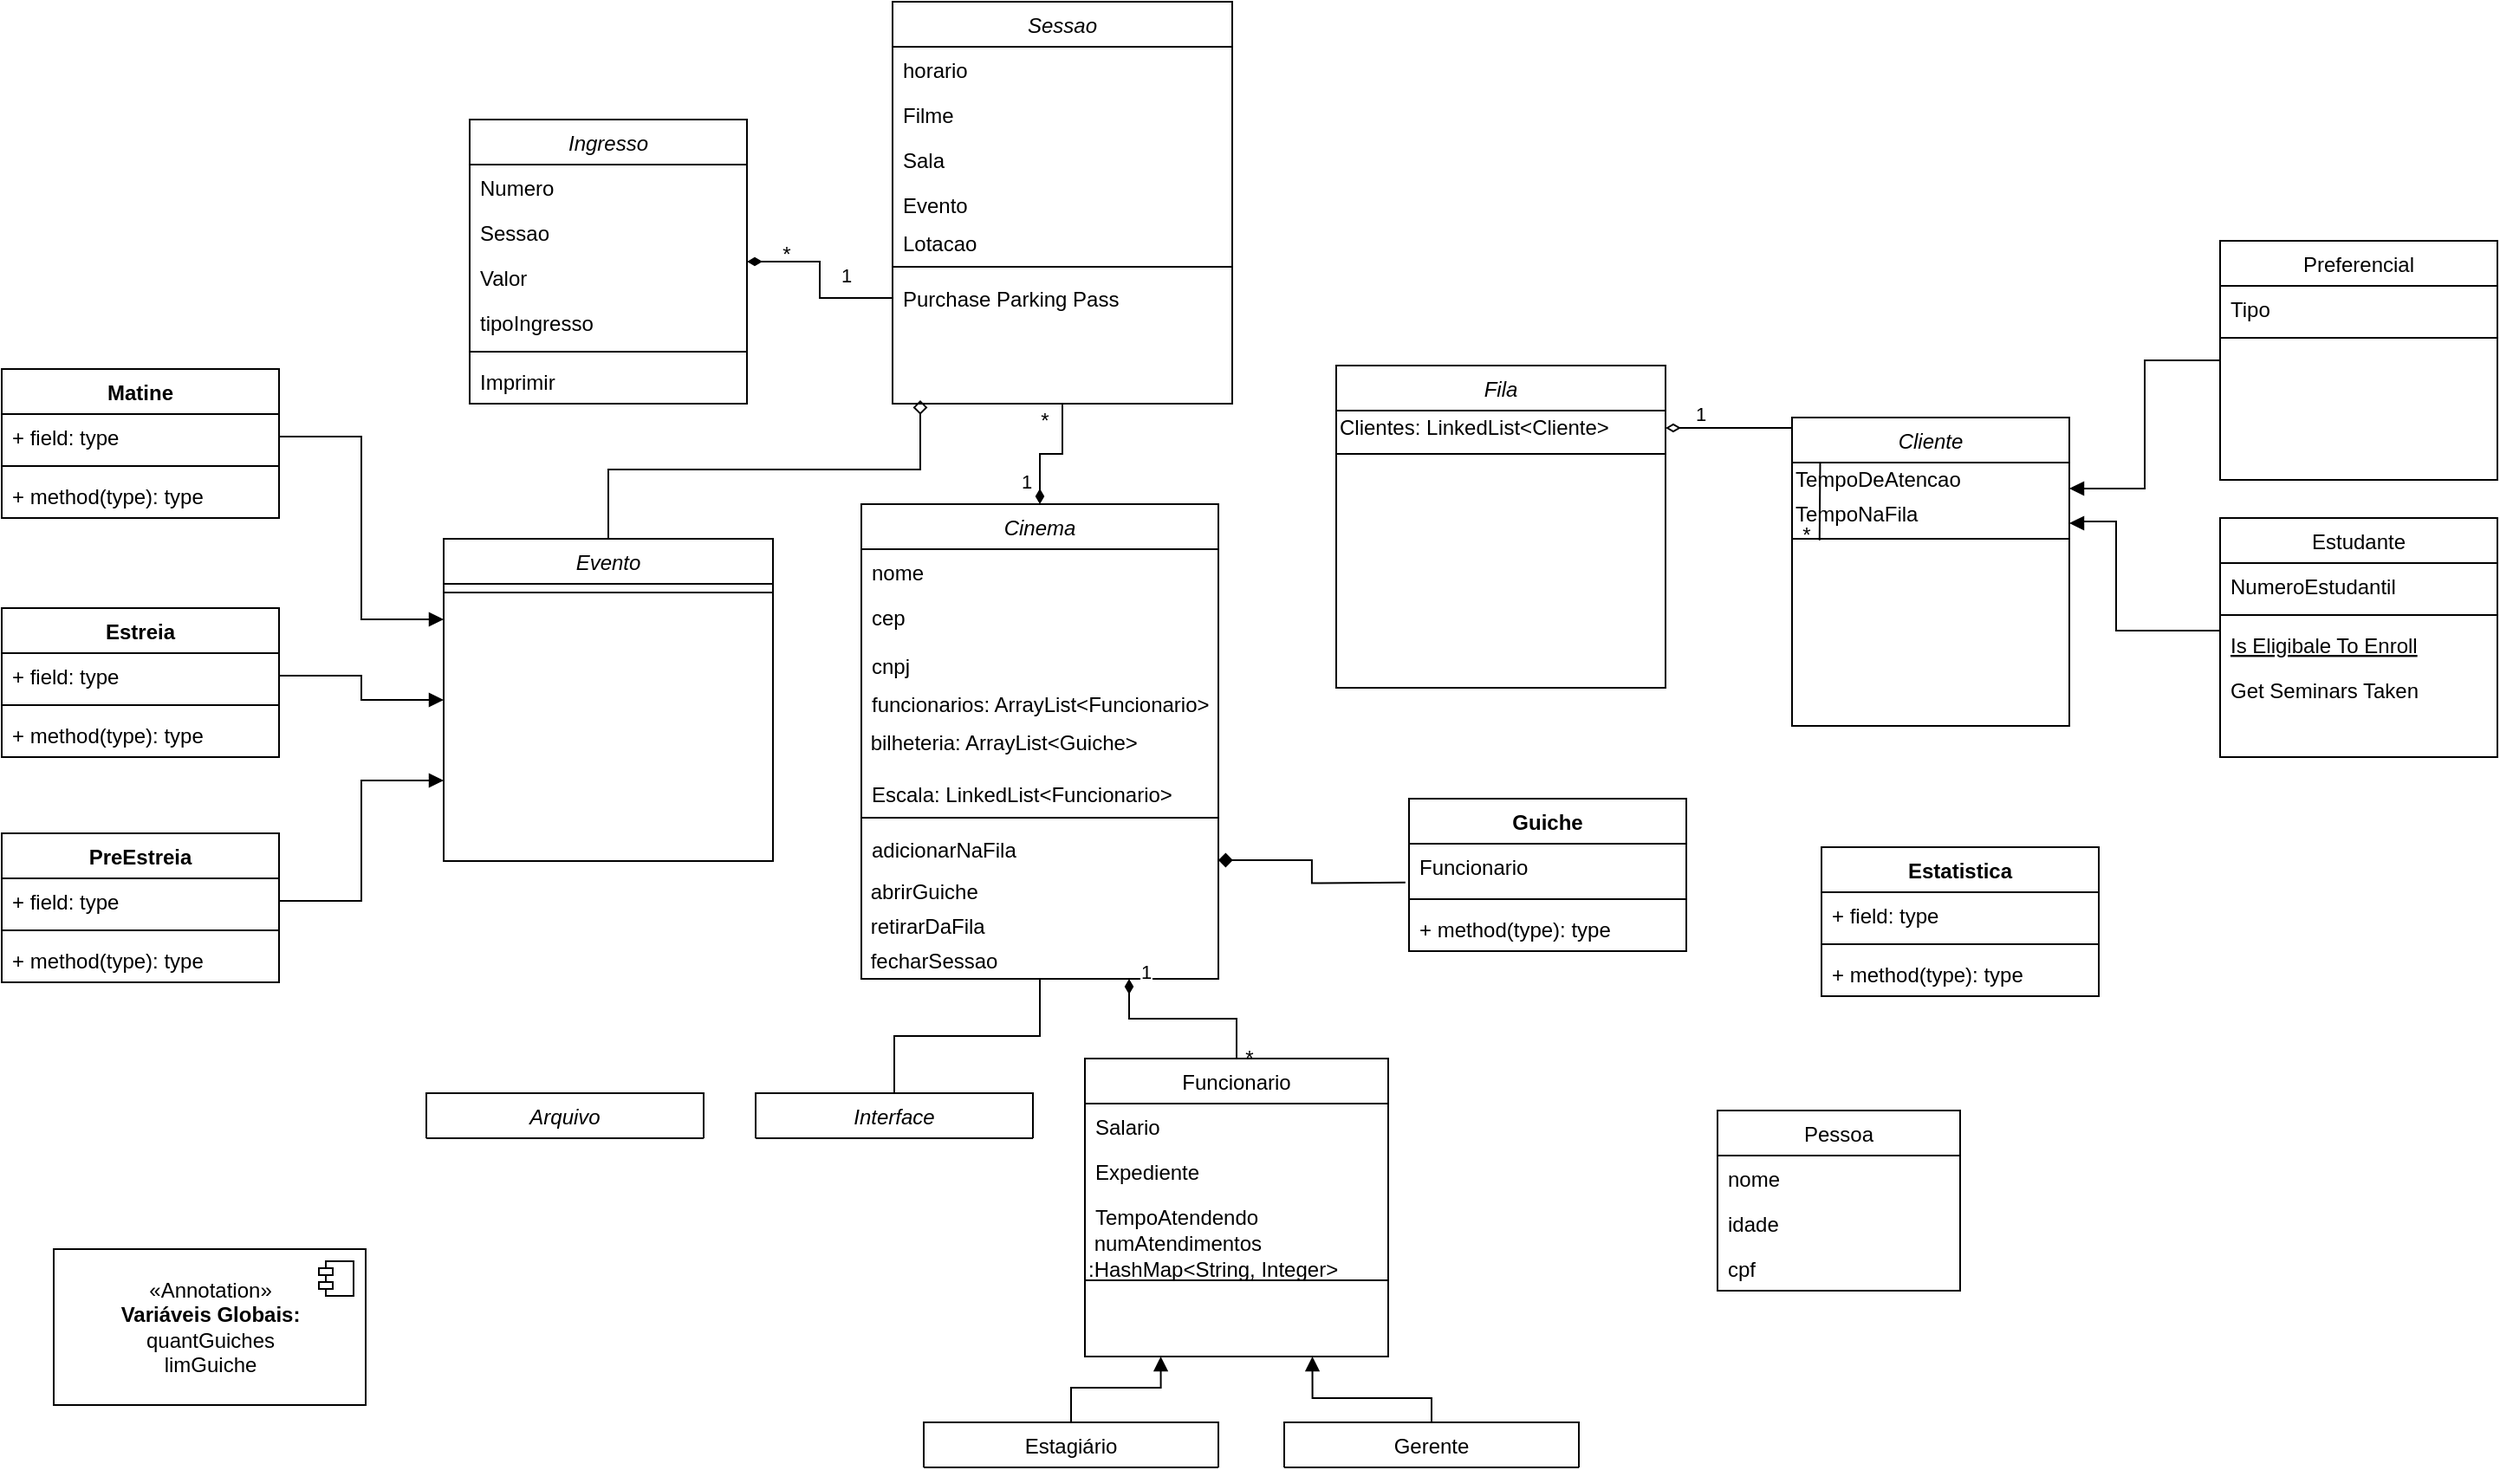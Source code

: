 <mxfile version="13.6.2" type="device"><diagram id="C5RBs43oDa-KdzZeNtuy" name="Page-1"><mxGraphModel dx="2309" dy="2045" grid="1" gridSize="10" guides="1" tooltips="1" connect="1" arrows="1" fold="1" page="1" pageScale="1" pageWidth="827" pageHeight="1169" math="0" shadow="0"><root><mxCell id="WIyWlLk6GJQsqaUBKTNV-0"/><mxCell id="WIyWlLk6GJQsqaUBKTNV-1" parent="WIyWlLk6GJQsqaUBKTNV-0"/><mxCell id="8qAy47D_U7EYgPTvXpOX-79" value="" style="edgeStyle=orthogonalEdgeStyle;rounded=0;orthogonalLoop=1;jettySize=auto;html=1;endArrow=none;endFill=0;startArrow=none;startFill=0;" parent="WIyWlLk6GJQsqaUBKTNV-1" source="8qAy47D_U7EYgPTvXpOX-54" target="8qAy47D_U7EYgPTvXpOX-73" edge="1"><mxGeometry relative="1" as="geometry"/></mxCell><mxCell id="17VTfdIUhDgHGb9qxA4u-7" style="edgeStyle=orthogonalEdgeStyle;rounded=0;orthogonalLoop=1;jettySize=auto;html=1;exitX=0.75;exitY=1;exitDx=0;exitDy=0;endArrow=none;endFill=0;startArrow=diamondThin;startFill=1;" parent="WIyWlLk6GJQsqaUBKTNV-1" source="8qAy47D_U7EYgPTvXpOX-54" target="zkfFHV4jXpPFQw0GAbJ--13" edge="1"><mxGeometry relative="1" as="geometry"/></mxCell><mxCell id="LF2owxtLuKsWLUIwZR2j-2" style="edgeStyle=orthogonalEdgeStyle;rounded=0;orthogonalLoop=1;jettySize=auto;html=1;exitX=0.5;exitY=0;exitDx=0;exitDy=0;entryX=0.5;entryY=1;entryDx=0;entryDy=0;startArrow=diamondThin;startFill=1;endArrow=none;endFill=0;" parent="WIyWlLk6GJQsqaUBKTNV-1" source="8qAy47D_U7EYgPTvXpOX-54" target="0bNSkPwAPcZ9fT7OjKnV-0" edge="1"><mxGeometry relative="1" as="geometry"/></mxCell><mxCell id="LF2owxtLuKsWLUIwZR2j-1" style="edgeStyle=orthogonalEdgeStyle;rounded=0;orthogonalLoop=1;jettySize=auto;html=1;exitX=0.75;exitY=1;exitDx=0;exitDy=0;entryX=0.5;entryY=0;entryDx=0;entryDy=0;endArrow=none;endFill=0;startArrow=block;startFill=1;" parent="WIyWlLk6GJQsqaUBKTNV-1" source="zkfFHV4jXpPFQw0GAbJ--13" target="8qAy47D_U7EYgPTvXpOX-42" edge="1"><mxGeometry relative="1" as="geometry"><Array as="points"><mxPoint x="436" y="76"/><mxPoint x="505" y="76"/></Array></mxGeometry></mxCell><mxCell id="17VTfdIUhDgHGb9qxA4u-20" style="edgeStyle=orthogonalEdgeStyle;rounded=0;orthogonalLoop=1;jettySize=auto;html=1;entryX=0;entryY=0.192;entryDx=0;entryDy=0;entryPerimeter=0;endArrow=none;endFill=0;startArrow=block;startFill=1;exitX=1;exitY=0.75;exitDx=0;exitDy=0;" parent="WIyWlLk6GJQsqaUBKTNV-1" source="17VTfdIUhDgHGb9qxA4u-25" target="8qAy47D_U7EYgPTvXpOX-31" edge="1"><mxGeometry relative="1" as="geometry"><mxPoint x="880" y="-425" as="sourcePoint"/><Array as="points"><mxPoint x="880" y="-429"/><mxPoint x="880" y="-430"/><mxPoint x="900" y="-430"/><mxPoint x="900" y="-367"/></Array></mxGeometry></mxCell><mxCell id="17VTfdIUhDgHGb9qxA4u-21" style="edgeStyle=orthogonalEdgeStyle;rounded=0;orthogonalLoop=1;jettySize=auto;html=1;exitX=1;exitY=0.75;exitDx=0;exitDy=0;entryX=0;entryY=0.5;entryDx=0;entryDy=0;endArrow=none;endFill=0;startArrow=block;startFill=1;" parent="WIyWlLk6GJQsqaUBKTNV-1" source="LF2owxtLuKsWLUIwZR2j-63" target="8qAy47D_U7EYgPTvXpOX-20" edge="1"><mxGeometry relative="1" as="geometry"><mxPoint x="890" y="-451" as="sourcePoint"/></mxGeometry></mxCell><mxCell id="17VTfdIUhDgHGb9qxA4u-23" style="edgeStyle=orthogonalEdgeStyle;rounded=0;orthogonalLoop=1;jettySize=auto;html=1;exitX=1;exitY=0.5;exitDx=0;exitDy=0;entryX=-0.007;entryY=0.724;entryDx=0;entryDy=0;entryPerimeter=0;endArrow=none;endFill=0;startArrow=diamondThin;startFill=0;" parent="WIyWlLk6GJQsqaUBKTNV-1" source="17VTfdIUhDgHGb9qxA4u-8" edge="1"><mxGeometry relative="1" as="geometry"><mxPoint x="728.88" y="-419.176" as="targetPoint"/></mxGeometry></mxCell><mxCell id="LF2owxtLuKsWLUIwZR2j-56" style="edgeStyle=orthogonalEdgeStyle;rounded=0;orthogonalLoop=1;jettySize=auto;html=1;entryX=0.25;entryY=1;entryDx=0;entryDy=0;startArrow=none;startFill=0;endArrow=block;endFill=1;" parent="WIyWlLk6GJQsqaUBKTNV-1" source="8qAy47D_U7EYgPTvXpOX-15" target="zkfFHV4jXpPFQw0GAbJ--13" edge="1"><mxGeometry relative="1" as="geometry"/></mxCell><mxCell id="8qAy47D_U7EYgPTvXpOX-15" value="Estagiário" style="swimlane;fontStyle=0;align=center;verticalAlign=top;childLayout=stackLayout;horizontal=1;startSize=26;horizontalStack=0;resizeParent=1;resizeLast=0;collapsible=1;marginBottom=0;rounded=0;shadow=0;strokeWidth=1;" parent="WIyWlLk6GJQsqaUBKTNV-1" vertex="1" collapsed="1"><mxGeometry x="212" y="90" width="170" height="26" as="geometry"><mxRectangle x="212" y="90" width="160" height="86" as="alternateBounds"/></mxGeometry></mxCell><mxCell id="8qAy47D_U7EYgPTvXpOX-18" value="" style="line;html=1;strokeWidth=1;align=left;verticalAlign=middle;spacingTop=-1;spacingLeft=3;spacingRight=3;rotatable=0;labelPosition=right;points=[];portConstraint=eastwest;" parent="8qAy47D_U7EYgPTvXpOX-15" vertex="1"><mxGeometry y="26" width="170" height="8" as="geometry"/></mxCell><mxCell id="8qAy47D_U7EYgPTvXpOX-42" value="Gerente" style="swimlane;fontStyle=0;align=center;verticalAlign=top;childLayout=stackLayout;horizontal=1;startSize=26;horizontalStack=0;resizeParent=1;resizeLast=0;collapsible=1;marginBottom=0;rounded=0;shadow=0;strokeWidth=1;" parent="WIyWlLk6GJQsqaUBKTNV-1" vertex="1" collapsed="1"><mxGeometry x="420" y="90" width="170" height="26" as="geometry"><mxRectangle x="420" y="90" width="160" height="86" as="alternateBounds"/></mxGeometry></mxCell><mxCell id="8qAy47D_U7EYgPTvXpOX-43" value="Salary" style="text;align=left;verticalAlign=top;spacingLeft=4;spacingRight=4;overflow=hidden;rotatable=0;points=[[0,0.5],[1,0.5]];portConstraint=eastwest;" parent="8qAy47D_U7EYgPTvXpOX-42" vertex="1"><mxGeometry y="26" width="170" height="26" as="geometry"/></mxCell><mxCell id="8qAy47D_U7EYgPTvXpOX-44" value="Salary" style="text;align=left;verticalAlign=top;spacingLeft=4;spacingRight=4;overflow=hidden;rotatable=0;points=[[0,0.5],[1,0.5]];portConstraint=eastwest;" parent="8qAy47D_U7EYgPTvXpOX-42" vertex="1"><mxGeometry y="52" width="170" height="26" as="geometry"/></mxCell><mxCell id="8qAy47D_U7EYgPTvXpOX-45" value="" style="line;html=1;strokeWidth=1;align=left;verticalAlign=middle;spacingTop=-1;spacingLeft=3;spacingRight=3;rotatable=0;labelPosition=right;points=[];portConstraint=eastwest;" parent="8qAy47D_U7EYgPTvXpOX-42" vertex="1"><mxGeometry y="78" width="170" height="8" as="geometry"/></mxCell><mxCell id="LF2owxtLuKsWLUIwZR2j-44" style="edgeStyle=orthogonalEdgeStyle;rounded=0;orthogonalLoop=1;jettySize=auto;html=1;exitX=1;exitY=0.75;exitDx=0;exitDy=0;entryX=-0.013;entryY=0.859;entryDx=0;entryDy=0;entryPerimeter=0;startArrow=diamond;startFill=1;endArrow=none;endFill=0;" parent="WIyWlLk6GJQsqaUBKTNV-1" source="8qAy47D_U7EYgPTvXpOX-54" edge="1"><mxGeometry relative="1" as="geometry"><mxPoint x="489.92" y="-221.666" as="targetPoint"/></mxGeometry></mxCell><mxCell id="8qAy47D_U7EYgPTvXpOX-54" value="Cinema" style="swimlane;fontStyle=2;align=center;verticalAlign=top;childLayout=stackLayout;horizontal=1;startSize=26;horizontalStack=0;resizeParent=1;resizeLast=0;collapsible=1;marginBottom=0;rounded=0;shadow=0;strokeWidth=1;" parent="WIyWlLk6GJQsqaUBKTNV-1" vertex="1"><mxGeometry x="176" y="-440" width="206" height="274" as="geometry"><mxRectangle x="254" y="-450" width="176" height="26" as="alternateBounds"/></mxGeometry></mxCell><mxCell id="8qAy47D_U7EYgPTvXpOX-55" value="nome" style="text;align=left;verticalAlign=top;spacingLeft=4;spacingRight=4;overflow=hidden;rotatable=0;points=[[0,0.5],[1,0.5]];portConstraint=eastwest;" parent="8qAy47D_U7EYgPTvXpOX-54" vertex="1"><mxGeometry y="26" width="206" height="26" as="geometry"/></mxCell><mxCell id="8qAy47D_U7EYgPTvXpOX-56" value="cep" style="text;align=left;verticalAlign=top;spacingLeft=4;spacingRight=4;overflow=hidden;rotatable=0;points=[[0,0.5],[1,0.5]];portConstraint=eastwest;rounded=0;shadow=0;html=0;" parent="8qAy47D_U7EYgPTvXpOX-54" vertex="1"><mxGeometry y="52" width="206" height="28" as="geometry"/></mxCell><mxCell id="8qAy47D_U7EYgPTvXpOX-57" value="cnpj" style="text;align=left;verticalAlign=top;spacingLeft=4;spacingRight=4;overflow=hidden;rotatable=0;points=[[0,0.5],[1,0.5]];portConstraint=eastwest;rounded=0;shadow=0;html=0;" parent="8qAy47D_U7EYgPTvXpOX-54" vertex="1"><mxGeometry y="80" width="206" height="22" as="geometry"/></mxCell><mxCell id="0bNSkPwAPcZ9fT7OjKnV-9" value="funcionarios: ArrayList&lt;Funcionario&gt;" style="text;align=left;verticalAlign=top;spacingLeft=4;spacingRight=4;overflow=hidden;rotatable=0;points=[[0,0.5],[1,0.5]];portConstraint=eastwest;rounded=0;shadow=0;html=0;" parent="8qAy47D_U7EYgPTvXpOX-54" vertex="1"><mxGeometry y="102" width="206" height="22" as="geometry"/></mxCell><mxCell id="LF2owxtLuKsWLUIwZR2j-45" value="&amp;nbsp;bilheteria: ArrayList&amp;lt;Guiche&amp;gt;" style="text;whiteSpace=wrap;html=1;" parent="8qAy47D_U7EYgPTvXpOX-54" vertex="1"><mxGeometry y="124" width="206" height="30" as="geometry"/></mxCell><mxCell id="LF2owxtLuKsWLUIwZR2j-61" value="Escala: LinkedList&lt;Funcionario&gt;" style="text;align=left;verticalAlign=top;spacingLeft=4;spacingRight=4;overflow=hidden;rotatable=0;points=[[0,0.5],[1,0.5]];portConstraint=eastwest;rounded=0;shadow=0;html=0;" parent="8qAy47D_U7EYgPTvXpOX-54" vertex="1"><mxGeometry y="154" width="206" height="22" as="geometry"/></mxCell><mxCell id="8qAy47D_U7EYgPTvXpOX-58" value="" style="line;html=1;strokeWidth=1;align=left;verticalAlign=middle;spacingTop=-1;spacingLeft=3;spacingRight=3;rotatable=0;labelPosition=right;points=[];portConstraint=eastwest;" parent="8qAy47D_U7EYgPTvXpOX-54" vertex="1"><mxGeometry y="176" width="206" height="10" as="geometry"/></mxCell><mxCell id="LF2owxtLuKsWLUIwZR2j-62" value="adicionarNaFila" style="text;align=left;verticalAlign=top;spacingLeft=4;spacingRight=4;overflow=hidden;rotatable=0;points=[[0,0.5],[1,0.5]];portConstraint=eastwest;rounded=0;shadow=0;html=0;" parent="8qAy47D_U7EYgPTvXpOX-54" vertex="1"><mxGeometry y="186" width="206" height="28" as="geometry"/></mxCell><mxCell id="7uVnntdPvJe1fkDJPLNR-1" value="&amp;nbsp;abrirGuiche" style="text;html=1;align=left;verticalAlign=middle;resizable=0;points=[];autosize=1;" parent="8qAy47D_U7EYgPTvXpOX-54" vertex="1"><mxGeometry y="214" width="206" height="20" as="geometry"/></mxCell><mxCell id="7uVnntdPvJe1fkDJPLNR-2" value="&amp;nbsp;retirarDaFila" style="text;html=1;align=left;verticalAlign=middle;resizable=0;points=[];autosize=1;" parent="8qAy47D_U7EYgPTvXpOX-54" vertex="1"><mxGeometry y="234" width="206" height="20" as="geometry"/></mxCell><mxCell id="7uVnntdPvJe1fkDJPLNR-7" value="&amp;nbsp;fecharSessao" style="text;html=1;strokeColor=none;fillColor=none;align=left;verticalAlign=middle;whiteSpace=wrap;rounded=0;" parent="8qAy47D_U7EYgPTvXpOX-54" vertex="1"><mxGeometry y="254" width="206" height="20" as="geometry"/></mxCell><mxCell id="8qAy47D_U7EYgPTvXpOX-73" value="Interface" style="swimlane;fontStyle=2;align=center;verticalAlign=top;childLayout=stackLayout;horizontal=1;startSize=26;horizontalStack=0;resizeParent=1;resizeLast=0;collapsible=1;marginBottom=0;rounded=0;shadow=0;strokeWidth=1;" parent="WIyWlLk6GJQsqaUBKTNV-1" vertex="1" collapsed="1"><mxGeometry x="115" y="-100" width="160" height="26" as="geometry"><mxRectangle x="115" y="-100" width="160" height="138" as="alternateBounds"/></mxGeometry></mxCell><mxCell id="8qAy47D_U7EYgPTvXpOX-77" value="" style="line;html=1;strokeWidth=1;align=left;verticalAlign=middle;spacingTop=-1;spacingLeft=3;spacingRight=3;rotatable=0;labelPosition=right;points=[];portConstraint=eastwest;" parent="8qAy47D_U7EYgPTvXpOX-73" vertex="1"><mxGeometry y="26" width="160" height="8" as="geometry"/></mxCell><mxCell id="0bNSkPwAPcZ9fT7OjKnV-0" value="Sessao" style="swimlane;fontStyle=2;align=center;verticalAlign=top;childLayout=stackLayout;horizontal=1;startSize=26;horizontalStack=0;resizeParent=1;resizeLast=0;collapsible=1;marginBottom=0;rounded=0;shadow=0;strokeWidth=1;" parent="WIyWlLk6GJQsqaUBKTNV-1" vertex="1"><mxGeometry x="194" y="-730" width="196" height="232" as="geometry"><mxRectangle x="254" y="-450" width="176" height="26" as="alternateBounds"/></mxGeometry></mxCell><mxCell id="0bNSkPwAPcZ9fT7OjKnV-1" value="horario" style="text;align=left;verticalAlign=top;spacingLeft=4;spacingRight=4;overflow=hidden;rotatable=0;points=[[0,0.5],[1,0.5]];portConstraint=eastwest;" parent="0bNSkPwAPcZ9fT7OjKnV-0" vertex="1"><mxGeometry y="26" width="196" height="26" as="geometry"/></mxCell><mxCell id="8qAy47D_U7EYgPTvXpOX-48" value="Filme" style="text;align=left;verticalAlign=top;spacingLeft=4;spacingRight=4;overflow=hidden;rotatable=0;points=[[0,0.5],[1,0.5]];portConstraint=eastwest;" parent="0bNSkPwAPcZ9fT7OjKnV-0" vertex="1"><mxGeometry y="52" width="196" height="26" as="geometry"/></mxCell><mxCell id="LF2owxtLuKsWLUIwZR2j-6" value="Sala" style="text;align=left;verticalAlign=top;spacingLeft=4;spacingRight=4;overflow=hidden;rotatable=0;points=[[0,0.5],[1,0.5]];portConstraint=eastwest;" parent="0bNSkPwAPcZ9fT7OjKnV-0" vertex="1"><mxGeometry y="78" width="196" height="26" as="geometry"/></mxCell><mxCell id="LF2owxtLuKsWLUIwZR2j-50" value="Evento" style="text;align=left;verticalAlign=top;spacingLeft=4;spacingRight=4;overflow=hidden;rotatable=0;points=[[0,0.5],[1,0.5]];portConstraint=eastwest;rounded=0;shadow=0;html=0;" parent="0bNSkPwAPcZ9fT7OjKnV-0" vertex="1"><mxGeometry y="104" width="196" height="22" as="geometry"/></mxCell><mxCell id="0bNSkPwAPcZ9fT7OjKnV-4" value="Lotacao" style="text;align=left;verticalAlign=top;spacingLeft=4;spacingRight=4;overflow=hidden;rotatable=0;points=[[0,0.5],[1,0.5]];portConstraint=eastwest;rounded=0;shadow=0;html=0;" parent="0bNSkPwAPcZ9fT7OjKnV-0" vertex="1"><mxGeometry y="126" width="196" height="22" as="geometry"/></mxCell><mxCell id="0bNSkPwAPcZ9fT7OjKnV-5" value="" style="line;html=1;strokeWidth=1;align=left;verticalAlign=middle;spacingTop=-1;spacingLeft=3;spacingRight=3;rotatable=0;labelPosition=right;points=[];portConstraint=eastwest;" parent="0bNSkPwAPcZ9fT7OjKnV-0" vertex="1"><mxGeometry y="148" width="196" height="10" as="geometry"/></mxCell><mxCell id="0bNSkPwAPcZ9fT7OjKnV-6" value="Purchase Parking Pass" style="text;align=left;verticalAlign=top;spacingLeft=4;spacingRight=4;overflow=hidden;rotatable=0;points=[[0,0.5],[1,0.5]];portConstraint=eastwest;" parent="0bNSkPwAPcZ9fT7OjKnV-0" vertex="1"><mxGeometry y="158" width="196" height="26" as="geometry"/></mxCell><mxCell id="LF2owxtLuKsWLUIwZR2j-4" style="edgeStyle=orthogonalEdgeStyle;rounded=0;orthogonalLoop=1;jettySize=auto;html=1;exitX=0;exitY=0.5;exitDx=0;exitDy=0;entryX=1;entryY=0.5;entryDx=0;entryDy=0;startArrow=none;startFill=0;endArrow=diamondThin;endFill=1;" parent="WIyWlLk6GJQsqaUBKTNV-1" source="0bNSkPwAPcZ9fT7OjKnV-6" target="8qAy47D_U7EYgPTvXpOX-47" edge="1"><mxGeometry relative="1" as="geometry"/></mxCell><mxCell id="LF2owxtLuKsWLUIwZR2j-8" value="1" style="edgeLabel;html=1;align=center;verticalAlign=middle;resizable=0;points=[];" parent="LF2owxtLuKsWLUIwZR2j-4" vertex="1" connectable="0"><mxGeometry x="-0.269" relative="1" as="geometry"><mxPoint x="10.97" y="-12.97" as="offset"/></mxGeometry></mxCell><mxCell id="LF2owxtLuKsWLUIwZR2j-9" value="*" style="text;html=1;strokeColor=none;fillColor=none;align=center;verticalAlign=middle;whiteSpace=wrap;rounded=0;" parent="WIyWlLk6GJQsqaUBKTNV-1" vertex="1"><mxGeometry x="110" y="-606.5" width="46" height="44" as="geometry"/></mxCell><mxCell id="LF2owxtLuKsWLUIwZR2j-10" value="*" style="text;html=1;strokeColor=none;fillColor=none;align=center;verticalAlign=middle;whiteSpace=wrap;rounded=0;" parent="WIyWlLk6GJQsqaUBKTNV-1" vertex="1"><mxGeometry x="259" y="-510" width="46" height="44" as="geometry"/></mxCell><mxCell id="LF2owxtLuKsWLUIwZR2j-11" value="1" style="edgeLabel;html=1;align=center;verticalAlign=middle;resizable=0;points=[];" parent="WIyWlLk6GJQsqaUBKTNV-1" vertex="1" connectable="0"><mxGeometry x="270.004" y="-449.995" as="geometry"><mxPoint x="1" y="-3" as="offset"/></mxGeometry></mxCell><mxCell id="LF2owxtLuKsWLUIwZR2j-13" value="1" style="edgeLabel;html=1;align=center;verticalAlign=middle;resizable=0;points=[];" parent="WIyWlLk6GJQsqaUBKTNV-1" vertex="1" connectable="0"><mxGeometry x="280.004" y="-439.995" as="geometry"><mxPoint x="60" y="270" as="offset"/></mxGeometry></mxCell><mxCell id="LF2owxtLuKsWLUIwZR2j-14" value="*" style="text;html=1;strokeColor=none;fillColor=none;align=center;verticalAlign=middle;whiteSpace=wrap;rounded=0;" parent="WIyWlLk6GJQsqaUBKTNV-1" vertex="1"><mxGeometry x="390" y="-130" width="20" height="20" as="geometry"/></mxCell><mxCell id="LF2owxtLuKsWLUIwZR2j-15" value="*" style="text;html=1;strokeColor=none;fillColor=none;align=center;verticalAlign=middle;whiteSpace=wrap;rounded=0;" parent="WIyWlLk6GJQsqaUBKTNV-1" vertex="1"><mxGeometry x="713" y="-424" width="17" height="4" as="geometry"/></mxCell><mxCell id="LF2owxtLuKsWLUIwZR2j-16" value="1" style="edgeLabel;html=1;align=center;verticalAlign=middle;resizable=0;points=[];" parent="WIyWlLk6GJQsqaUBKTNV-1" vertex="1" connectable="0"><mxGeometry x="540.004" y="-549.995" as="geometry"><mxPoint x="120" y="58" as="offset"/></mxGeometry></mxCell><mxCell id="LF2owxtLuKsWLUIwZR2j-28" value="Estreia" style="swimlane;fontStyle=1;align=center;verticalAlign=top;childLayout=stackLayout;horizontal=1;startSize=26;horizontalStack=0;resizeParent=1;resizeParentMax=0;resizeLast=0;collapsible=1;marginBottom=0;" parent="WIyWlLk6GJQsqaUBKTNV-1" vertex="1"><mxGeometry x="-320" y="-380" width="160" height="86" as="geometry"/></mxCell><mxCell id="LF2owxtLuKsWLUIwZR2j-29" value="+ field: type" style="text;strokeColor=none;fillColor=none;align=left;verticalAlign=top;spacingLeft=4;spacingRight=4;overflow=hidden;rotatable=0;points=[[0,0.5],[1,0.5]];portConstraint=eastwest;" parent="LF2owxtLuKsWLUIwZR2j-28" vertex="1"><mxGeometry y="26" width="160" height="26" as="geometry"/></mxCell><mxCell id="LF2owxtLuKsWLUIwZR2j-30" value="" style="line;strokeWidth=1;fillColor=none;align=left;verticalAlign=middle;spacingTop=-1;spacingLeft=3;spacingRight=3;rotatable=0;labelPosition=right;points=[];portConstraint=eastwest;" parent="LF2owxtLuKsWLUIwZR2j-28" vertex="1"><mxGeometry y="52" width="160" height="8" as="geometry"/></mxCell><mxCell id="LF2owxtLuKsWLUIwZR2j-31" value="+ method(type): type" style="text;strokeColor=none;fillColor=none;align=left;verticalAlign=top;spacingLeft=4;spacingRight=4;overflow=hidden;rotatable=0;points=[[0,0.5],[1,0.5]];portConstraint=eastwest;" parent="LF2owxtLuKsWLUIwZR2j-28" vertex="1"><mxGeometry y="60" width="160" height="26" as="geometry"/></mxCell><mxCell id="LF2owxtLuKsWLUIwZR2j-32" value="PreEstreia" style="swimlane;fontStyle=1;align=center;verticalAlign=top;childLayout=stackLayout;horizontal=1;startSize=26;horizontalStack=0;resizeParent=1;resizeParentMax=0;resizeLast=0;collapsible=1;marginBottom=0;" parent="WIyWlLk6GJQsqaUBKTNV-1" vertex="1"><mxGeometry x="-320" y="-250" width="160" height="86" as="geometry"/></mxCell><mxCell id="LF2owxtLuKsWLUIwZR2j-33" value="+ field: type" style="text;strokeColor=none;fillColor=none;align=left;verticalAlign=top;spacingLeft=4;spacingRight=4;overflow=hidden;rotatable=0;points=[[0,0.5],[1,0.5]];portConstraint=eastwest;" parent="LF2owxtLuKsWLUIwZR2j-32" vertex="1"><mxGeometry y="26" width="160" height="26" as="geometry"/></mxCell><mxCell id="LF2owxtLuKsWLUIwZR2j-34" value="" style="line;strokeWidth=1;fillColor=none;align=left;verticalAlign=middle;spacingTop=-1;spacingLeft=3;spacingRight=3;rotatable=0;labelPosition=right;points=[];portConstraint=eastwest;" parent="LF2owxtLuKsWLUIwZR2j-32" vertex="1"><mxGeometry y="52" width="160" height="8" as="geometry"/></mxCell><mxCell id="LF2owxtLuKsWLUIwZR2j-35" value="+ method(type): type" style="text;strokeColor=none;fillColor=none;align=left;verticalAlign=top;spacingLeft=4;spacingRight=4;overflow=hidden;rotatable=0;points=[[0,0.5],[1,0.5]];portConstraint=eastwest;" parent="LF2owxtLuKsWLUIwZR2j-32" vertex="1"><mxGeometry y="60" width="160" height="26" as="geometry"/></mxCell><mxCell id="LF2owxtLuKsWLUIwZR2j-23" value="Matine" style="swimlane;fontStyle=1;align=center;verticalAlign=top;childLayout=stackLayout;horizontal=1;startSize=26;horizontalStack=0;resizeParent=1;resizeParentMax=0;resizeLast=0;collapsible=1;marginBottom=0;" parent="WIyWlLk6GJQsqaUBKTNV-1" vertex="1"><mxGeometry x="-320" y="-518" width="160" height="86" as="geometry"/></mxCell><mxCell id="LF2owxtLuKsWLUIwZR2j-24" value="+ field: type" style="text;strokeColor=none;fillColor=none;align=left;verticalAlign=top;spacingLeft=4;spacingRight=4;overflow=hidden;rotatable=0;points=[[0,0.5],[1,0.5]];portConstraint=eastwest;" parent="LF2owxtLuKsWLUIwZR2j-23" vertex="1"><mxGeometry y="26" width="160" height="26" as="geometry"/></mxCell><mxCell id="LF2owxtLuKsWLUIwZR2j-25" value="" style="line;strokeWidth=1;fillColor=none;align=left;verticalAlign=middle;spacingTop=-1;spacingLeft=3;spacingRight=3;rotatable=0;labelPosition=right;points=[];portConstraint=eastwest;" parent="LF2owxtLuKsWLUIwZR2j-23" vertex="1"><mxGeometry y="52" width="160" height="8" as="geometry"/></mxCell><mxCell id="LF2owxtLuKsWLUIwZR2j-26" value="+ method(type): type" style="text;strokeColor=none;fillColor=none;align=left;verticalAlign=top;spacingLeft=4;spacingRight=4;overflow=hidden;rotatable=0;points=[[0,0.5],[1,0.5]];portConstraint=eastwest;" parent="LF2owxtLuKsWLUIwZR2j-23" vertex="1"><mxGeometry y="60" width="160" height="26" as="geometry"/></mxCell><mxCell id="8qAy47D_U7EYgPTvXpOX-20" value="Preferencial" style="swimlane;fontStyle=0;align=center;verticalAlign=top;childLayout=stackLayout;horizontal=1;startSize=26;horizontalStack=0;resizeParent=1;resizeLast=0;collapsible=1;marginBottom=0;rounded=0;shadow=0;strokeWidth=1;" parent="WIyWlLk6GJQsqaUBKTNV-1" vertex="1"><mxGeometry x="960" y="-592" width="160" height="138" as="geometry"><mxRectangle x="-40" y="160" width="160" height="26" as="alternateBounds"/></mxGeometry></mxCell><mxCell id="8qAy47D_U7EYgPTvXpOX-21" value="Tipo" style="text;align=left;verticalAlign=top;spacingLeft=4;spacingRight=4;overflow=hidden;rotatable=0;points=[[0,0.5],[1,0.5]];portConstraint=eastwest;" parent="8qAy47D_U7EYgPTvXpOX-20" vertex="1"><mxGeometry y="26" width="160" height="26" as="geometry"/></mxCell><mxCell id="8qAy47D_U7EYgPTvXpOX-23" value="" style="line;html=1;strokeWidth=1;align=left;verticalAlign=middle;spacingTop=-1;spacingLeft=3;spacingRight=3;rotatable=0;labelPosition=right;points=[];portConstraint=eastwest;" parent="8qAy47D_U7EYgPTvXpOX-20" vertex="1"><mxGeometry y="52" width="160" height="8" as="geometry"/></mxCell><mxCell id="8qAy47D_U7EYgPTvXpOX-27" value="Estudante" style="swimlane;fontStyle=0;align=center;verticalAlign=top;childLayout=stackLayout;horizontal=1;startSize=26;horizontalStack=0;resizeParent=1;resizeLast=0;collapsible=1;marginBottom=0;rounded=0;shadow=0;strokeWidth=1;" parent="WIyWlLk6GJQsqaUBKTNV-1" vertex="1"><mxGeometry x="960" y="-432" width="160" height="138" as="geometry"><mxRectangle x="220" y="160" width="160" height="26" as="alternateBounds"/></mxGeometry></mxCell><mxCell id="8qAy47D_U7EYgPTvXpOX-28" value="NumeroEstudantil" style="text;align=left;verticalAlign=top;spacingLeft=4;spacingRight=4;overflow=hidden;rotatable=0;points=[[0,0.5],[1,0.5]];portConstraint=eastwest;" parent="8qAy47D_U7EYgPTvXpOX-27" vertex="1"><mxGeometry y="26" width="160" height="26" as="geometry"/></mxCell><mxCell id="8qAy47D_U7EYgPTvXpOX-30" value="" style="line;html=1;strokeWidth=1;align=left;verticalAlign=middle;spacingTop=-1;spacingLeft=3;spacingRight=3;rotatable=0;labelPosition=right;points=[];portConstraint=eastwest;" parent="8qAy47D_U7EYgPTvXpOX-27" vertex="1"><mxGeometry y="52" width="160" height="8" as="geometry"/></mxCell><mxCell id="8qAy47D_U7EYgPTvXpOX-31" value="Is Eligibale To Enroll" style="text;align=left;verticalAlign=top;spacingLeft=4;spacingRight=4;overflow=hidden;rotatable=0;points=[[0,0.5],[1,0.5]];portConstraint=eastwest;fontStyle=4" parent="8qAy47D_U7EYgPTvXpOX-27" vertex="1"><mxGeometry y="60" width="160" height="26" as="geometry"/></mxCell><mxCell id="8qAy47D_U7EYgPTvXpOX-32" value="Get Seminars Taken" style="text;align=left;verticalAlign=top;spacingLeft=4;spacingRight=4;overflow=hidden;rotatable=0;points=[[0,0.5],[1,0.5]];portConstraint=eastwest;" parent="8qAy47D_U7EYgPTvXpOX-27" vertex="1"><mxGeometry y="86" width="160" height="26" as="geometry"/></mxCell><mxCell id="LF2owxtLuKsWLUIwZR2j-39" value="Guiche" style="swimlane;fontStyle=1;align=center;verticalAlign=top;childLayout=stackLayout;horizontal=1;startSize=26;horizontalStack=0;resizeParent=1;resizeParentMax=0;resizeLast=0;collapsible=1;marginBottom=0;" parent="WIyWlLk6GJQsqaUBKTNV-1" vertex="1"><mxGeometry x="492" y="-270" width="160" height="88" as="geometry"/></mxCell><mxCell id="17VTfdIUhDgHGb9qxA4u-2" value="Funcionario" style="text;align=left;verticalAlign=top;spacingLeft=4;spacingRight=4;overflow=hidden;rotatable=0;points=[[0,0.5],[1,0.5]];portConstraint=eastwest;rounded=0;shadow=0;html=0;" parent="LF2owxtLuKsWLUIwZR2j-39" vertex="1"><mxGeometry y="26" width="160" height="28" as="geometry"/></mxCell><mxCell id="LF2owxtLuKsWLUIwZR2j-41" value="" style="line;strokeWidth=1;fillColor=none;align=left;verticalAlign=middle;spacingTop=-1;spacingLeft=3;spacingRight=3;rotatable=0;labelPosition=right;points=[];portConstraint=eastwest;" parent="LF2owxtLuKsWLUIwZR2j-39" vertex="1"><mxGeometry y="54" width="160" height="8" as="geometry"/></mxCell><mxCell id="LF2owxtLuKsWLUIwZR2j-42" value="+ method(type): type" style="text;strokeColor=none;fillColor=none;align=left;verticalAlign=top;spacingLeft=4;spacingRight=4;overflow=hidden;rotatable=0;points=[[0,0.5],[1,0.5]];portConstraint=eastwest;" parent="LF2owxtLuKsWLUIwZR2j-39" vertex="1"><mxGeometry y="62" width="160" height="26" as="geometry"/></mxCell><mxCell id="8qAy47D_U7EYgPTvXpOX-47" value="Ingresso" style="swimlane;fontStyle=2;align=center;verticalAlign=top;childLayout=stackLayout;horizontal=1;startSize=26;horizontalStack=0;resizeParent=1;resizeLast=0;collapsible=1;marginBottom=0;rounded=0;shadow=0;strokeWidth=1;" parent="WIyWlLk6GJQsqaUBKTNV-1" vertex="1"><mxGeometry x="-50" y="-662" width="160" height="164" as="geometry"><mxRectangle x="428" y="-108" width="160" height="26" as="alternateBounds"/></mxGeometry></mxCell><mxCell id="8qAy47D_U7EYgPTvXpOX-49" value="Numero" style="text;align=left;verticalAlign=top;spacingLeft=4;spacingRight=4;overflow=hidden;rotatable=0;points=[[0,0.5],[1,0.5]];portConstraint=eastwest;rounded=0;shadow=0;html=0;" parent="8qAy47D_U7EYgPTvXpOX-47" vertex="1"><mxGeometry y="26" width="160" height="26" as="geometry"/></mxCell><mxCell id="LF2owxtLuKsWLUIwZR2j-7" value="Sessao" style="text;align=left;verticalAlign=top;spacingLeft=4;spacingRight=4;overflow=hidden;rotatable=0;points=[[0,0.5],[1,0.5]];portConstraint=eastwest;rounded=0;shadow=0;html=0;" parent="8qAy47D_U7EYgPTvXpOX-47" vertex="1"><mxGeometry y="52" width="160" height="26" as="geometry"/></mxCell><mxCell id="pcPhaKdyjHViRsq3JFnw-4" value="Valor" style="text;align=left;verticalAlign=top;spacingLeft=4;spacingRight=4;overflow=hidden;rotatable=0;points=[[0,0.5],[1,0.5]];portConstraint=eastwest;rounded=0;shadow=0;html=0;" vertex="1" parent="8qAy47D_U7EYgPTvXpOX-47"><mxGeometry y="78" width="160" height="26" as="geometry"/></mxCell><mxCell id="8qAy47D_U7EYgPTvXpOX-80" value="tipoIngresso" style="text;align=left;verticalAlign=top;spacingLeft=4;spacingRight=4;overflow=hidden;rotatable=0;points=[[0,0.5],[1,0.5]];portConstraint=eastwest;rounded=0;shadow=0;html=0;" parent="8qAy47D_U7EYgPTvXpOX-47" vertex="1"><mxGeometry y="104" width="160" height="26" as="geometry"/></mxCell><mxCell id="8qAy47D_U7EYgPTvXpOX-51" value="" style="line;html=1;strokeWidth=1;align=left;verticalAlign=middle;spacingTop=-1;spacingLeft=3;spacingRight=3;rotatable=0;labelPosition=right;points=[];portConstraint=eastwest;" parent="8qAy47D_U7EYgPTvXpOX-47" vertex="1"><mxGeometry y="130" width="160" height="8" as="geometry"/></mxCell><mxCell id="8qAy47D_U7EYgPTvXpOX-52" value="Imprimir" style="text;align=left;verticalAlign=top;spacingLeft=4;spacingRight=4;overflow=hidden;rotatable=0;points=[[0,0.5],[1,0.5]];portConstraint=eastwest;" parent="8qAy47D_U7EYgPTvXpOX-47" vertex="1"><mxGeometry y="138" width="160" height="26" as="geometry"/></mxCell><mxCell id="8qAy47D_U7EYgPTvXpOX-66" value="Arquivo" style="swimlane;fontStyle=2;align=center;verticalAlign=top;childLayout=stackLayout;horizontal=1;startSize=26;horizontalStack=0;resizeParent=1;resizeLast=0;collapsible=1;marginBottom=0;rounded=0;shadow=0;strokeWidth=1;" parent="WIyWlLk6GJQsqaUBKTNV-1" vertex="1" collapsed="1"><mxGeometry x="-75" y="-100" width="160" height="26" as="geometry"><mxRectangle x="450" y="-250" width="160" height="138" as="alternateBounds"/></mxGeometry></mxCell><mxCell id="8qAy47D_U7EYgPTvXpOX-70" value="" style="line;html=1;strokeWidth=1;align=left;verticalAlign=middle;spacingTop=-1;spacingLeft=3;spacingRight=3;rotatable=0;labelPosition=right;points=[];portConstraint=eastwest;" parent="8qAy47D_U7EYgPTvXpOX-66" vertex="1"><mxGeometry y="26" width="160" height="8" as="geometry"/></mxCell><mxCell id="LF2owxtLuKsWLUIwZR2j-53" style="edgeStyle=orthogonalEdgeStyle;rounded=0;orthogonalLoop=1;jettySize=auto;html=1;startArrow=none;startFill=0;endArrow=diamond;endFill=0;" parent="WIyWlLk6GJQsqaUBKTNV-1" source="17VTfdIUhDgHGb9qxA4u-35" edge="1"><mxGeometry relative="1" as="geometry"><mxPoint x="210" y="-500" as="targetPoint"/><Array as="points"><mxPoint x="30" y="-460"/><mxPoint x="210" y="-460"/></Array></mxGeometry></mxCell><mxCell id="17VTfdIUhDgHGb9qxA4u-35" value="Evento" style="swimlane;fontStyle=2;align=center;verticalAlign=top;childLayout=stackLayout;horizontal=1;startSize=26;horizontalStack=0;resizeParent=1;resizeLast=0;collapsible=1;marginBottom=0;rounded=0;shadow=0;strokeWidth=1;" parent="WIyWlLk6GJQsqaUBKTNV-1" vertex="1"><mxGeometry x="-65" y="-420" width="190" height="186" as="geometry"><mxRectangle x="-90" y="-420" width="176" height="26" as="alternateBounds"/></mxGeometry></mxCell><mxCell id="17VTfdIUhDgHGb9qxA4u-39" value="" style="line;html=1;strokeWidth=1;align=left;verticalAlign=middle;spacingTop=-1;spacingLeft=3;spacingRight=3;rotatable=0;labelPosition=right;points=[];portConstraint=eastwest;" parent="17VTfdIUhDgHGb9qxA4u-35" vertex="1"><mxGeometry y="26" width="190" height="10" as="geometry"/></mxCell><mxCell id="LF2owxtLuKsWLUIwZR2j-52" style="edgeStyle=orthogonalEdgeStyle;rounded=0;orthogonalLoop=1;jettySize=auto;html=1;exitX=1;exitY=0.5;exitDx=0;exitDy=0;entryX=0;entryY=0.25;entryDx=0;entryDy=0;startArrow=none;startFill=0;endArrow=block;endFill=1;" parent="WIyWlLk6GJQsqaUBKTNV-1" source="LF2owxtLuKsWLUIwZR2j-24" target="17VTfdIUhDgHGb9qxA4u-35" edge="1"><mxGeometry relative="1" as="geometry"/></mxCell><mxCell id="LF2owxtLuKsWLUIwZR2j-54" style="edgeStyle=orthogonalEdgeStyle;rounded=0;orthogonalLoop=1;jettySize=auto;html=1;entryX=0;entryY=0.75;entryDx=0;entryDy=0;startArrow=none;startFill=0;endArrow=block;endFill=1;" parent="WIyWlLk6GJQsqaUBKTNV-1" source="LF2owxtLuKsWLUIwZR2j-33" target="17VTfdIUhDgHGb9qxA4u-35" edge="1"><mxGeometry relative="1" as="geometry"/></mxCell><mxCell id="LF2owxtLuKsWLUIwZR2j-55" style="edgeStyle=orthogonalEdgeStyle;rounded=0;orthogonalLoop=1;jettySize=auto;html=1;entryX=0;entryY=0.5;entryDx=0;entryDy=0;startArrow=none;startFill=0;endArrow=block;endFill=1;" parent="WIyWlLk6GJQsqaUBKTNV-1" source="LF2owxtLuKsWLUIwZR2j-29" target="17VTfdIUhDgHGb9qxA4u-35" edge="1"><mxGeometry relative="1" as="geometry"/></mxCell><mxCell id="LF2owxtLuKsWLUIwZR2j-57" value="Estatistica" style="swimlane;fontStyle=1;align=center;verticalAlign=top;childLayout=stackLayout;horizontal=1;startSize=26;horizontalStack=0;resizeParent=1;resizeParentMax=0;resizeLast=0;collapsible=1;marginBottom=0;" parent="WIyWlLk6GJQsqaUBKTNV-1" vertex="1"><mxGeometry x="730" y="-242" width="160" height="86" as="geometry"/></mxCell><mxCell id="LF2owxtLuKsWLUIwZR2j-58" value="+ field: type" style="text;strokeColor=none;fillColor=none;align=left;verticalAlign=top;spacingLeft=4;spacingRight=4;overflow=hidden;rotatable=0;points=[[0,0.5],[1,0.5]];portConstraint=eastwest;" parent="LF2owxtLuKsWLUIwZR2j-57" vertex="1"><mxGeometry y="26" width="160" height="26" as="geometry"/></mxCell><mxCell id="LF2owxtLuKsWLUIwZR2j-59" value="" style="line;strokeWidth=1;fillColor=none;align=left;verticalAlign=middle;spacingTop=-1;spacingLeft=3;spacingRight=3;rotatable=0;labelPosition=right;points=[];portConstraint=eastwest;" parent="LF2owxtLuKsWLUIwZR2j-57" vertex="1"><mxGeometry y="52" width="160" height="8" as="geometry"/></mxCell><mxCell id="LF2owxtLuKsWLUIwZR2j-60" value="+ method(type): type" style="text;strokeColor=none;fillColor=none;align=left;verticalAlign=top;spacingLeft=4;spacingRight=4;overflow=hidden;rotatable=0;points=[[0,0.5],[1,0.5]];portConstraint=eastwest;" parent="LF2owxtLuKsWLUIwZR2j-57" vertex="1"><mxGeometry y="60" width="160" height="26" as="geometry"/></mxCell><mxCell id="17VTfdIUhDgHGb9qxA4u-0" value="Fila" style="swimlane;fontStyle=2;align=center;verticalAlign=top;childLayout=stackLayout;horizontal=1;startSize=26;horizontalStack=0;resizeParent=1;resizeLast=0;collapsible=1;marginBottom=0;rounded=0;shadow=0;strokeWidth=1;" parent="WIyWlLk6GJQsqaUBKTNV-1" vertex="1"><mxGeometry x="450" y="-520" width="190" height="186" as="geometry"><mxRectangle x="254" y="-450" width="176" height="26" as="alternateBounds"/></mxGeometry></mxCell><mxCell id="17VTfdIUhDgHGb9qxA4u-8" value="Clientes: LinkedList&amp;lt;Cliente&amp;gt;" style="text;html=1;strokeColor=none;fillColor=none;align=left;verticalAlign=middle;whiteSpace=wrap;rounded=0;" parent="17VTfdIUhDgHGb9qxA4u-0" vertex="1"><mxGeometry y="26" width="190" height="20" as="geometry"/></mxCell><mxCell id="17VTfdIUhDgHGb9qxA4u-3" value="" style="line;html=1;strokeWidth=1;align=left;verticalAlign=middle;spacingTop=-1;spacingLeft=3;spacingRight=3;rotatable=0;labelPosition=right;points=[];portConstraint=eastwest;" parent="17VTfdIUhDgHGb9qxA4u-0" vertex="1"><mxGeometry y="46" width="190" height="10" as="geometry"/></mxCell><mxCell id="7uVnntdPvJe1fkDJPLNR-3" value="«Annotation»&lt;br&gt;&lt;b&gt;Variáveis Globais:&lt;br&gt;&lt;/b&gt;quantGuiches&lt;br&gt;limGuiche&lt;br&gt;" style="html=1;dropTarget=0;" parent="WIyWlLk6GJQsqaUBKTNV-1" vertex="1"><mxGeometry x="-290" y="-10" width="180" height="90" as="geometry"/></mxCell><mxCell id="7uVnntdPvJe1fkDJPLNR-4" value="" style="shape=component;jettyWidth=8;jettyHeight=4;" parent="7uVnntdPvJe1fkDJPLNR-3" vertex="1"><mxGeometry x="1" width="20" height="20" relative="1" as="geometry"><mxPoint x="-27" y="7" as="offset"/></mxGeometry></mxCell><mxCell id="zkfFHV4jXpPFQw0GAbJ--13" value="Funcionario" style="swimlane;fontStyle=0;align=center;verticalAlign=top;childLayout=stackLayout;horizontal=1;startSize=26;horizontalStack=0;resizeParent=1;resizeLast=0;collapsible=1;marginBottom=0;rounded=0;shadow=0;strokeWidth=1;" parent="WIyWlLk6GJQsqaUBKTNV-1" vertex="1"><mxGeometry x="305" y="-120" width="175" height="172" as="geometry"><mxRectangle x="390" y="10" width="170" height="26" as="alternateBounds"/></mxGeometry></mxCell><mxCell id="zkfFHV4jXpPFQw0GAbJ--14" value="Salario" style="text;align=left;verticalAlign=top;spacingLeft=4;spacingRight=4;overflow=hidden;rotatable=0;points=[[0,0.5],[1,0.5]];portConstraint=eastwest;" parent="zkfFHV4jXpPFQw0GAbJ--13" vertex="1"><mxGeometry y="26" width="175" height="26" as="geometry"/></mxCell><mxCell id="8qAy47D_U7EYgPTvXpOX-85" value="Expediente" style="text;align=left;verticalAlign=top;spacingLeft=4;spacingRight=4;overflow=hidden;rotatable=0;points=[[0,0.5],[1,0.5]];portConstraint=eastwest;" parent="zkfFHV4jXpPFQw0GAbJ--13" vertex="1"><mxGeometry y="52" width="175" height="26" as="geometry"/></mxCell><mxCell id="8qAy47D_U7EYgPTvXpOX-86" value="TempoAtendendo" style="text;align=left;verticalAlign=top;spacingLeft=4;spacingRight=4;overflow=hidden;rotatable=0;points=[[0,0.5],[1,0.5]];portConstraint=eastwest;" parent="zkfFHV4jXpPFQw0GAbJ--13" vertex="1"><mxGeometry y="78" width="175" height="26" as="geometry"/></mxCell><mxCell id="7uVnntdPvJe1fkDJPLNR-5" value="&amp;nbsp;numAtendimentos :HashMap&amp;lt;String, Integer&amp;gt;&amp;nbsp;" style="text;html=1;strokeColor=none;fillColor=none;align=left;verticalAlign=middle;whiteSpace=wrap;rounded=0;" parent="zkfFHV4jXpPFQw0GAbJ--13" vertex="1"><mxGeometry y="104" width="175" height="20" as="geometry"/></mxCell><mxCell id="zkfFHV4jXpPFQw0GAbJ--15" value="" style="line;html=1;strokeWidth=1;align=left;verticalAlign=middle;spacingTop=-1;spacingLeft=3;spacingRight=3;rotatable=0;labelPosition=right;points=[];portConstraint=eastwest;" parent="zkfFHV4jXpPFQw0GAbJ--13" vertex="1"><mxGeometry y="124" width="175" height="8" as="geometry"/></mxCell><mxCell id="7uVnntdPvJe1fkDJPLNR-0" value="&amp;nbsp;&amp;nbsp;" style="text;html=1;align=left;verticalAlign=middle;resizable=0;points=[];autosize=1;" parent="zkfFHV4jXpPFQw0GAbJ--13" vertex="1"><mxGeometry y="132" width="175" height="20" as="geometry"/></mxCell><mxCell id="pcPhaKdyjHViRsq3JFnw-0" value="Pessoa" style="swimlane;fontStyle=0;childLayout=stackLayout;horizontal=1;startSize=26;fillColor=none;horizontalStack=0;resizeParent=1;resizeParentMax=0;resizeLast=0;collapsible=1;marginBottom=0;" vertex="1" parent="WIyWlLk6GJQsqaUBKTNV-1"><mxGeometry x="670" y="-90" width="140" height="104" as="geometry"/></mxCell><mxCell id="pcPhaKdyjHViRsq3JFnw-1" value="nome" style="text;strokeColor=none;fillColor=none;align=left;verticalAlign=top;spacingLeft=4;spacingRight=4;overflow=hidden;rotatable=0;points=[[0,0.5],[1,0.5]];portConstraint=eastwest;" vertex="1" parent="pcPhaKdyjHViRsq3JFnw-0"><mxGeometry y="26" width="140" height="26" as="geometry"/></mxCell><mxCell id="pcPhaKdyjHViRsq3JFnw-2" value="idade" style="text;strokeColor=none;fillColor=none;align=left;verticalAlign=top;spacingLeft=4;spacingRight=4;overflow=hidden;rotatable=0;points=[[0,0.5],[1,0.5]];portConstraint=eastwest;" vertex="1" parent="pcPhaKdyjHViRsq3JFnw-0"><mxGeometry y="52" width="140" height="26" as="geometry"/></mxCell><mxCell id="pcPhaKdyjHViRsq3JFnw-3" value="cpf" style="text;strokeColor=none;fillColor=none;align=left;verticalAlign=top;spacingLeft=4;spacingRight=4;overflow=hidden;rotatable=0;points=[[0,0.5],[1,0.5]];portConstraint=eastwest;" vertex="1" parent="pcPhaKdyjHViRsq3JFnw-0"><mxGeometry y="78" width="140" height="26" as="geometry"/></mxCell><mxCell id="zkfFHV4jXpPFQw0GAbJ--0" value="Cliente" style="swimlane;fontStyle=2;align=center;verticalAlign=top;childLayout=stackLayout;horizontal=1;startSize=26;horizontalStack=0;resizeParent=1;resizeLast=0;collapsible=1;marginBottom=0;rounded=0;shadow=0;strokeWidth=1;" parent="WIyWlLk6GJQsqaUBKTNV-1" vertex="1"><mxGeometry x="713" y="-490" width="160" height="178" as="geometry"><mxRectangle x="160" y="-82" width="160" height="26" as="alternateBounds"/></mxGeometry></mxCell><mxCell id="LF2owxtLuKsWLUIwZR2j-63" value="&lt;div align=&quot;left&quot;&gt;TempoDeAtencao&lt;/div&gt;" style="text;html=1;strokeColor=none;fillColor=none;align=left;verticalAlign=middle;whiteSpace=wrap;rounded=0;" parent="zkfFHV4jXpPFQw0GAbJ--0" vertex="1"><mxGeometry y="26" width="160" height="20" as="geometry"/></mxCell><mxCell id="17VTfdIUhDgHGb9qxA4u-25" value="&lt;div align=&quot;left&quot;&gt;TempoNaFila&lt;/div&gt;" style="text;html=1;strokeColor=none;fillColor=none;align=left;verticalAlign=middle;whiteSpace=wrap;rounded=0;" parent="zkfFHV4jXpPFQw0GAbJ--0" vertex="1"><mxGeometry y="46" width="160" height="20" as="geometry"/></mxCell><mxCell id="zkfFHV4jXpPFQw0GAbJ--4" value="" style="line;html=1;strokeWidth=1;align=left;verticalAlign=middle;spacingTop=-1;spacingLeft=3;spacingRight=3;rotatable=0;labelPosition=right;points=[];portConstraint=eastwest;" parent="zkfFHV4jXpPFQw0GAbJ--0" vertex="1"><mxGeometry y="66" width="160" height="8" as="geometry"/></mxCell></root></mxGraphModel></diagram></mxfile>